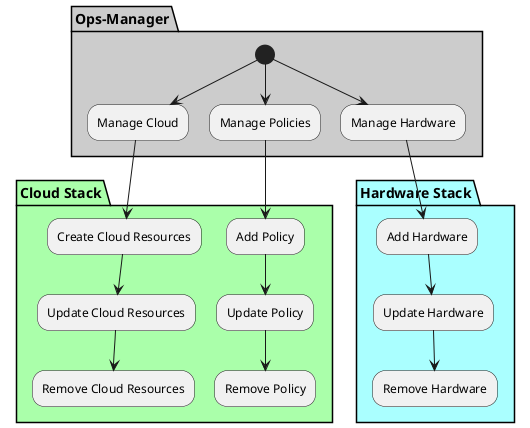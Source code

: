 @startuml


partition "Ops-Manager"  #cccccc {
  (*) --> "Manage Cloud"
  (*) --> "Manage Policies"
  (*) --> "Manage Hardware"
}

partition "Cloud Stack" #aaffaa {
  "Manage Cloud" --> "Create Cloud Resources"
  "Create Cloud Resources" --> "Update Cloud Resources"
  "Update Cloud Resources" --> "Remove Cloud Resources"

  "Manage Policies" --> "Add Policy"
  "Add Policy" --> "Update Policy"
  "Update Policy" --> "Remove Policy"
}

partition "Hardware Stack" #aaffff {
  "Manage Hardware" --> "Add Hardware"
  "Add Hardware" --> "Update Hardware"
  "Update Hardware" --> "Remove Hardware"
}

@enduml
